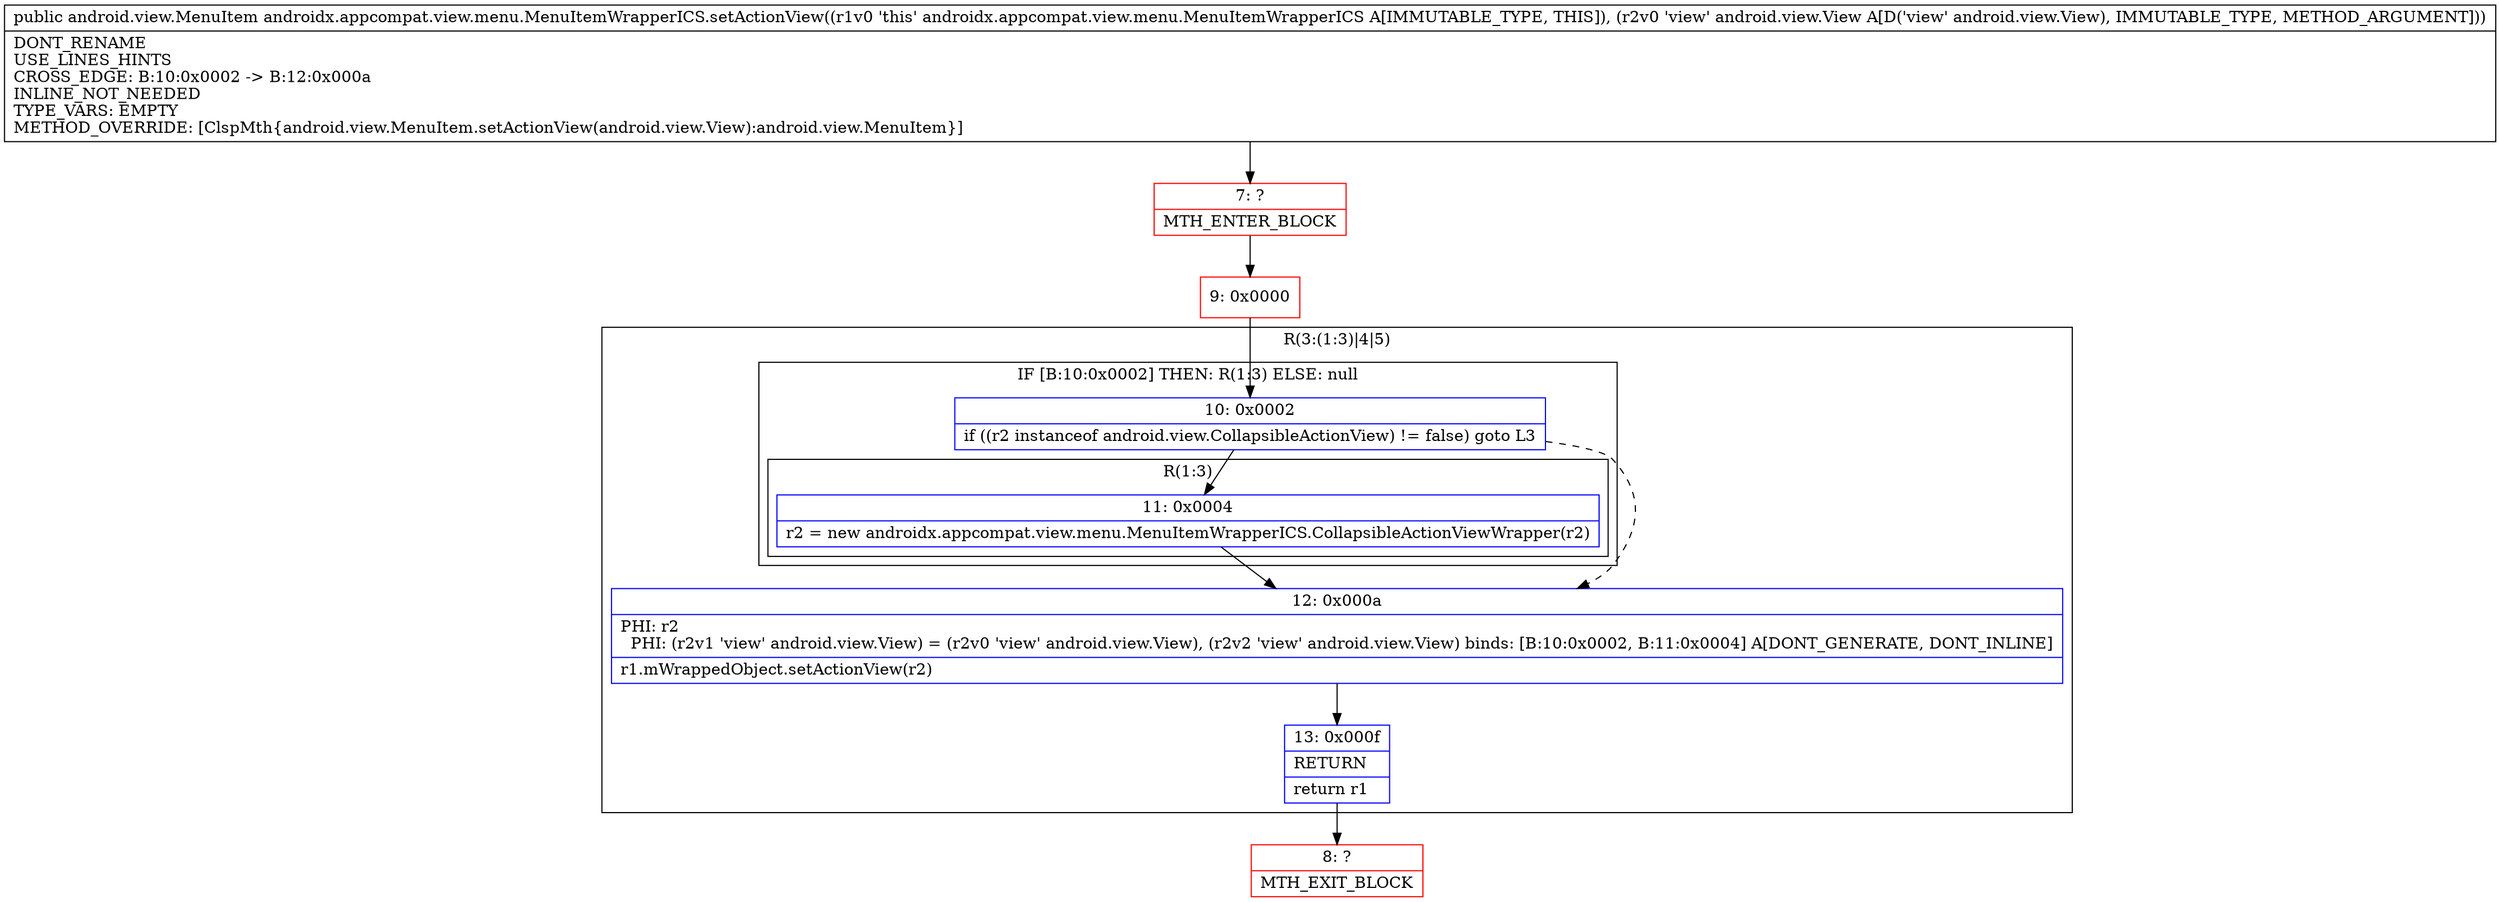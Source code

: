 digraph "CFG forandroidx.appcompat.view.menu.MenuItemWrapperICS.setActionView(Landroid\/view\/View;)Landroid\/view\/MenuItem;" {
subgraph cluster_Region_1174608085 {
label = "R(3:(1:3)|4|5)";
node [shape=record,color=blue];
subgraph cluster_IfRegion_490635357 {
label = "IF [B:10:0x0002] THEN: R(1:3) ELSE: null";
node [shape=record,color=blue];
Node_10 [shape=record,label="{10\:\ 0x0002|if ((r2 instanceof android.view.CollapsibleActionView) != false) goto L3\l}"];
subgraph cluster_Region_1778318228 {
label = "R(1:3)";
node [shape=record,color=blue];
Node_11 [shape=record,label="{11\:\ 0x0004|r2 = new androidx.appcompat.view.menu.MenuItemWrapperICS.CollapsibleActionViewWrapper(r2)\l}"];
}
}
Node_12 [shape=record,label="{12\:\ 0x000a|PHI: r2 \l  PHI: (r2v1 'view' android.view.View) = (r2v0 'view' android.view.View), (r2v2 'view' android.view.View) binds: [B:10:0x0002, B:11:0x0004] A[DONT_GENERATE, DONT_INLINE]\l|r1.mWrappedObject.setActionView(r2)\l}"];
Node_13 [shape=record,label="{13\:\ 0x000f|RETURN\l|return r1\l}"];
}
Node_7 [shape=record,color=red,label="{7\:\ ?|MTH_ENTER_BLOCK\l}"];
Node_9 [shape=record,color=red,label="{9\:\ 0x0000}"];
Node_8 [shape=record,color=red,label="{8\:\ ?|MTH_EXIT_BLOCK\l}"];
MethodNode[shape=record,label="{public android.view.MenuItem androidx.appcompat.view.menu.MenuItemWrapperICS.setActionView((r1v0 'this' androidx.appcompat.view.menu.MenuItemWrapperICS A[IMMUTABLE_TYPE, THIS]), (r2v0 'view' android.view.View A[D('view' android.view.View), IMMUTABLE_TYPE, METHOD_ARGUMENT]))  | DONT_RENAME\lUSE_LINES_HINTS\lCROSS_EDGE: B:10:0x0002 \-\> B:12:0x000a\lINLINE_NOT_NEEDED\lTYPE_VARS: EMPTY\lMETHOD_OVERRIDE: [ClspMth\{android.view.MenuItem.setActionView(android.view.View):android.view.MenuItem\}]\l}"];
MethodNode -> Node_7;Node_10 -> Node_11;
Node_10 -> Node_12[style=dashed];
Node_11 -> Node_12;
Node_12 -> Node_13;
Node_13 -> Node_8;
Node_7 -> Node_9;
Node_9 -> Node_10;
}

